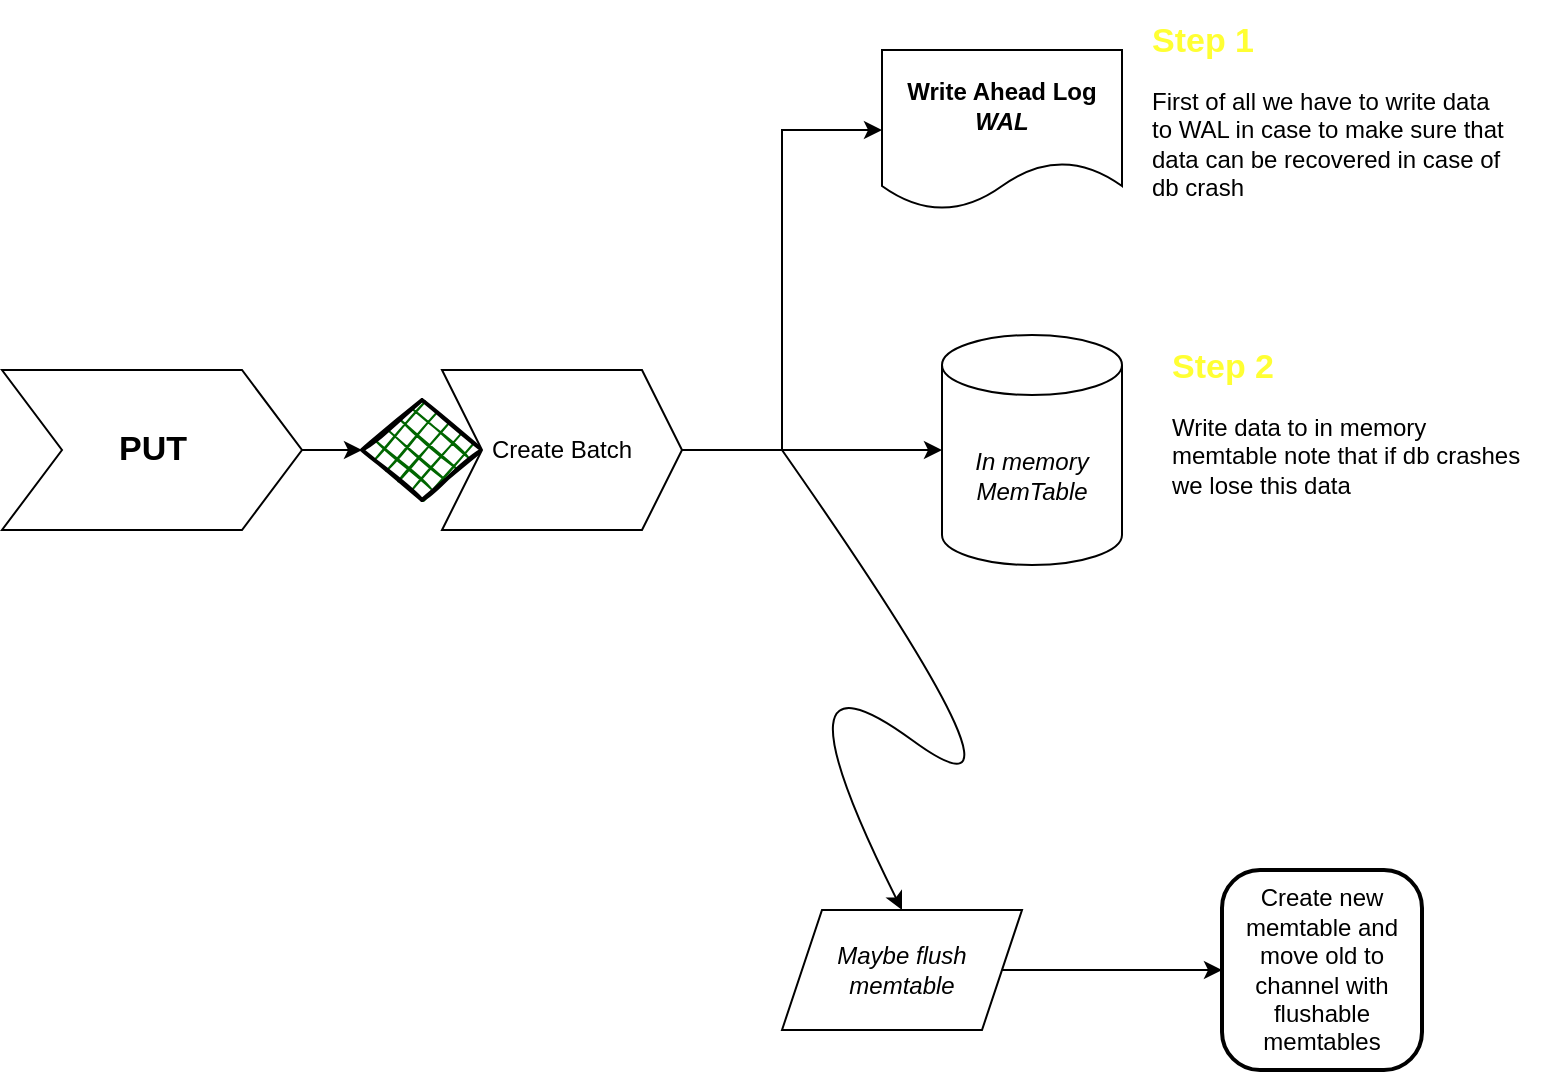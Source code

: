 <mxfile version="22.0.3" type="device">
  <diagram name="Page-1" id="vqawt_pa_Ti0r471idAp">
    <mxGraphModel dx="1195" dy="698" grid="1" gridSize="10" guides="1" tooltips="1" connect="1" arrows="1" fold="1" page="1" pageScale="1" pageWidth="850" pageHeight="1100" math="0" shadow="0">
      <root>
        <mxCell id="0" />
        <mxCell id="1" parent="0" />
        <mxCell id="Aqb49cXZrw4Dc4B_JBT5-3" style="edgeStyle=orthogonalEdgeStyle;rounded=0;orthogonalLoop=1;jettySize=auto;html=1;entryX=0;entryY=0.5;entryDx=0;entryDy=0;" edge="1" parent="1" source="Aqb49cXZrw4Dc4B_JBT5-1" target="Aqb49cXZrw4Dc4B_JBT5-2">
          <mxGeometry relative="1" as="geometry" />
        </mxCell>
        <mxCell id="Aqb49cXZrw4Dc4B_JBT5-1" value="&lt;b&gt;&lt;font style=&quot;font-size: 17px;&quot;&gt;PUT&lt;/font&gt;&lt;/b&gt;" style="html=1;shadow=0;dashed=0;align=center;verticalAlign=middle;shape=mxgraph.arrows2.arrow;dy=0;dx=30;notch=30;" vertex="1" parent="1">
          <mxGeometry x="10" y="360" width="150" height="80" as="geometry" />
        </mxCell>
        <mxCell id="Aqb49cXZrw4Dc4B_JBT5-2" value="" style="rhombus;whiteSpace=wrap;html=1;strokeWidth=2;fillWeight=-1;hachureGap=8;fillStyle=cross-hatch;fillColor=#006600;sketch=1;" vertex="1" parent="1">
          <mxGeometry x="190" y="375" width="60" height="50" as="geometry" />
        </mxCell>
        <mxCell id="Aqb49cXZrw4Dc4B_JBT5-12" style="edgeStyle=orthogonalEdgeStyle;rounded=0;orthogonalLoop=1;jettySize=auto;html=1;entryX=0;entryY=0.5;entryDx=0;entryDy=0;" edge="1" parent="1" source="Aqb49cXZrw4Dc4B_JBT5-6" target="Aqb49cXZrw4Dc4B_JBT5-11">
          <mxGeometry relative="1" as="geometry" />
        </mxCell>
        <mxCell id="Aqb49cXZrw4Dc4B_JBT5-14" style="edgeStyle=orthogonalEdgeStyle;rounded=0;orthogonalLoop=1;jettySize=auto;html=1;" edge="1" parent="1" source="Aqb49cXZrw4Dc4B_JBT5-6" target="Aqb49cXZrw4Dc4B_JBT5-13">
          <mxGeometry relative="1" as="geometry">
            <mxPoint x="460" y="400" as="targetPoint" />
          </mxGeometry>
        </mxCell>
        <mxCell id="Aqb49cXZrw4Dc4B_JBT5-6" value="Create Batch" style="shape=step;perimeter=stepPerimeter;whiteSpace=wrap;html=1;fixedSize=1;" vertex="1" parent="1">
          <mxGeometry x="230" y="360" width="120" height="80" as="geometry" />
        </mxCell>
        <mxCell id="Aqb49cXZrw4Dc4B_JBT5-11" value="&lt;b&gt;Write Ahead Log&lt;br&gt;&lt;i&gt;WAL&lt;/i&gt;&lt;/b&gt;" style="shape=document;whiteSpace=wrap;html=1;boundedLbl=1;" vertex="1" parent="1">
          <mxGeometry x="450" y="200" width="120" height="80" as="geometry" />
        </mxCell>
        <mxCell id="Aqb49cXZrw4Dc4B_JBT5-13" value="&lt;i&gt;In memory&lt;br&gt;MemTable&lt;/i&gt;" style="shape=cylinder3;whiteSpace=wrap;html=1;boundedLbl=1;backgroundOutline=1;size=15;" vertex="1" parent="1">
          <mxGeometry x="480" y="342.5" width="90" height="115" as="geometry" />
        </mxCell>
        <mxCell id="Aqb49cXZrw4Dc4B_JBT5-17" value="&lt;h1 style=&quot;font-size: 17px;&quot;&gt;&lt;font style=&quot;font-size: 17px;&quot; color=&quot;#ffff33&quot;&gt;Step 1&lt;/font&gt;&lt;/h1&gt;&lt;p style=&quot;&quot;&gt;&lt;font style=&quot;font-size: 12px;&quot;&gt;First of all we have to write data to WAL in case to make sure that data can be recovered in case of db crash&lt;/font&gt;&lt;/p&gt;" style="text;html=1;strokeColor=none;fillColor=none;spacing=5;spacingTop=-20;whiteSpace=wrap;overflow=hidden;rounded=0;" vertex="1" parent="1">
          <mxGeometry x="580" y="185" width="190" height="110" as="geometry" />
        </mxCell>
        <mxCell id="Aqb49cXZrw4Dc4B_JBT5-19" value="&lt;h1 style=&quot;font-size: 17px;&quot;&gt;&lt;font style=&quot;font-size: 17px;&quot; color=&quot;#ffff33&quot;&gt;Step 2&lt;/font&gt;&lt;/h1&gt;&lt;p style=&quot;&quot;&gt;&lt;font style=&quot;font-size: 12px;&quot;&gt;Write data to in memory memtable note that if db crashes we lose this data&lt;/font&gt;&lt;/p&gt;" style="text;html=1;strokeColor=none;fillColor=none;spacing=5;spacingTop=-20;whiteSpace=wrap;overflow=hidden;rounded=0;" vertex="1" parent="1">
          <mxGeometry x="590" y="347.5" width="190" height="110" as="geometry" />
        </mxCell>
        <mxCell id="Aqb49cXZrw4Dc4B_JBT5-20" value="" style="curved=1;endArrow=classic;html=1;rounded=0;" edge="1" parent="1">
          <mxGeometry width="50" height="50" relative="1" as="geometry">
            <mxPoint x="400" y="400" as="sourcePoint" />
            <mxPoint x="460" y="630" as="targetPoint" />
            <Array as="points">
              <mxPoint x="540" y="600" />
              <mxPoint x="390" y="490" />
            </Array>
          </mxGeometry>
        </mxCell>
        <mxCell id="Aqb49cXZrw4Dc4B_JBT5-23" style="edgeStyle=orthogonalEdgeStyle;rounded=0;orthogonalLoop=1;jettySize=auto;html=1;entryX=0;entryY=0.5;entryDx=0;entryDy=0;" edge="1" parent="1" source="Aqb49cXZrw4Dc4B_JBT5-21">
          <mxGeometry relative="1" as="geometry">
            <mxPoint x="620" y="660" as="targetPoint" />
          </mxGeometry>
        </mxCell>
        <mxCell id="Aqb49cXZrw4Dc4B_JBT5-21" value="&lt;i&gt;Maybe flush memtable&lt;/i&gt;" style="shape=parallelogram;perimeter=parallelogramPerimeter;whiteSpace=wrap;html=1;fixedSize=1;" vertex="1" parent="1">
          <mxGeometry x="400" y="630" width="120" height="60" as="geometry" />
        </mxCell>
        <mxCell id="Aqb49cXZrw4Dc4B_JBT5-25" value="Create new memtable and move old to channel with flushable memtables" style="rounded=1;whiteSpace=wrap;html=1;absoluteArcSize=1;arcSize=38;strokeWidth=2;" vertex="1" parent="1">
          <mxGeometry x="620" y="610" width="100" height="100" as="geometry" />
        </mxCell>
      </root>
    </mxGraphModel>
  </diagram>
</mxfile>
